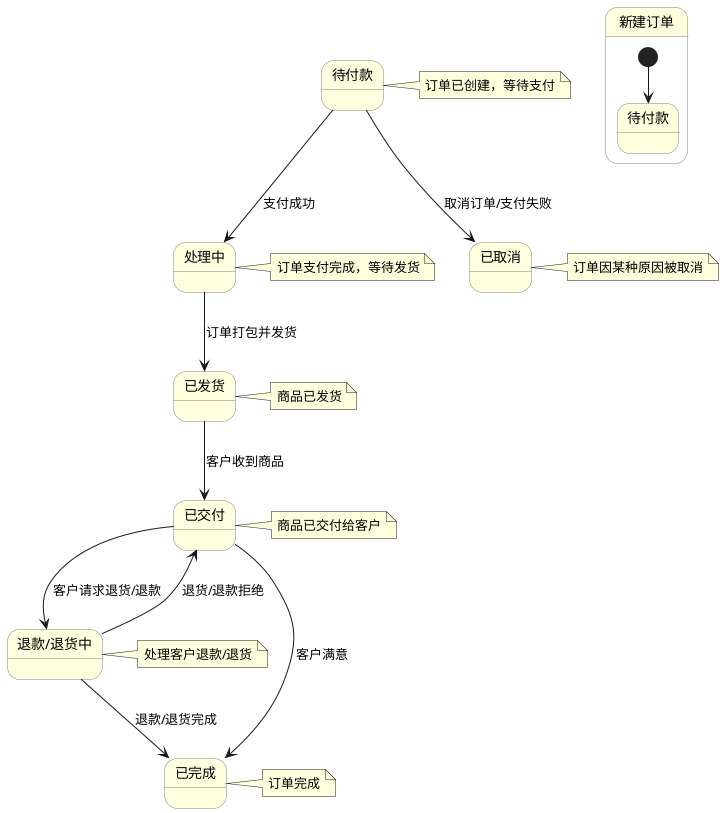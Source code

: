 @startuml

skinparam state {
  BackgroundColor LightYellow
  BorderColor Gray
  'FontName Arial
}

'title 电商业务 - 订单的数据生命周期

state "新建订单" as Initial {
  [*] --> 待付款
}

state "待付款" as Pending
state "处理中" as Processing
state "已发货" as Shipped
state "已交付" as Delivered
state "退款/退货中" as Refunding
state "已完成" as Completed
state "已取消" as Cancelled

Pending --> Processing : 支付成功
Pending --> Cancelled : 取消订单/支付失败
Processing --> Shipped : 订单打包并发货
Shipped --> Delivered : 客户收到商品
Delivered --> Refunding : 客户请求退货/退款
Refunding --> Completed : 退款/退货完成
Refunding --> Delivered : 退货/退款拒绝
Delivered --> Completed : 客户满意

note right of Pending : 订单已创建，等待支付
note right of Processing : 订单支付完成，等待发货
note right of Shipped : 商品已发货
note right of Delivered : 商品已交付给客户
note right of Refunding : 处理客户退款/退货
note right of Completed : 订单完成
note right of Cancelled : 订单因某种原因被取消



'note right of SharedData : 这些数据可以被多个流程共享，从而实现资源共享和效率提升。

@enduml
